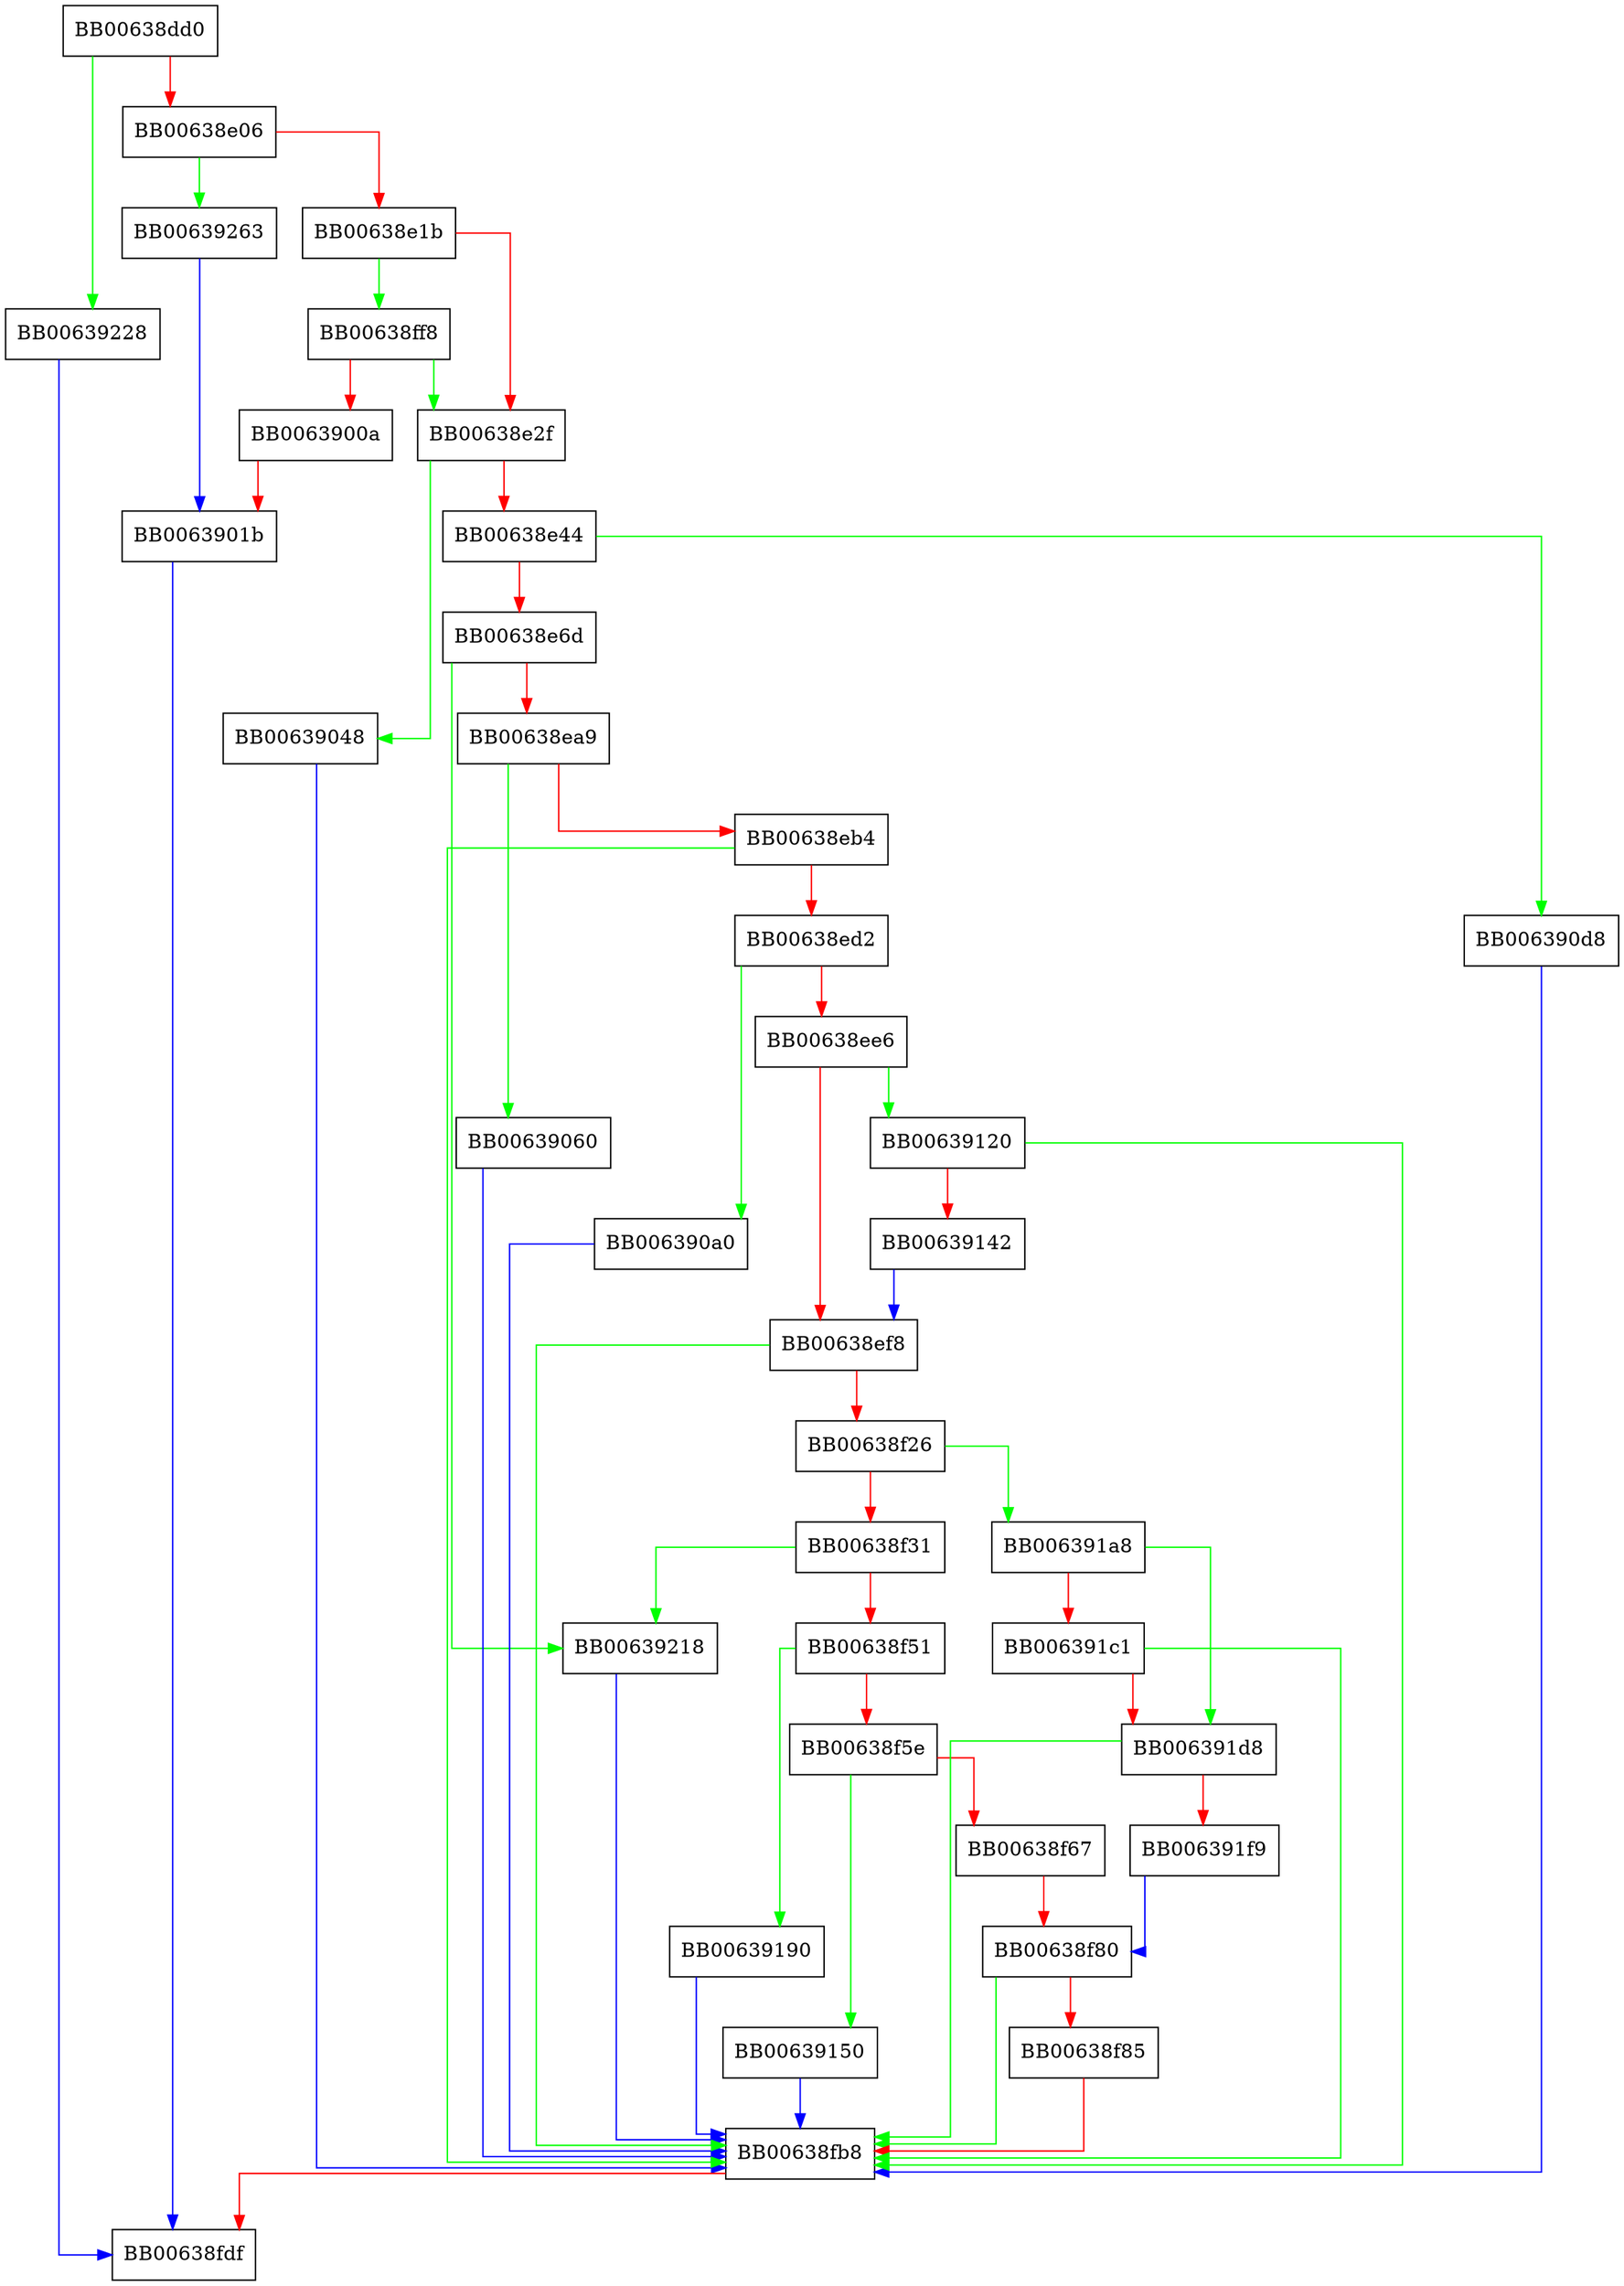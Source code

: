 digraph rsa_ossl_public_decrypt {
  node [shape="box"];
  graph [splines=ortho];
  BB00638dd0 -> BB00639228 [color="green"];
  BB00638dd0 -> BB00638e06 [color="red"];
  BB00638e06 -> BB00639263 [color="green"];
  BB00638e06 -> BB00638e1b [color="red"];
  BB00638e1b -> BB00638ff8 [color="green"];
  BB00638e1b -> BB00638e2f [color="red"];
  BB00638e2f -> BB00639048 [color="green"];
  BB00638e2f -> BB00638e44 [color="red"];
  BB00638e44 -> BB006390d8 [color="green"];
  BB00638e44 -> BB00638e6d [color="red"];
  BB00638e6d -> BB00639218 [color="green"];
  BB00638e6d -> BB00638ea9 [color="red"];
  BB00638ea9 -> BB00639060 [color="green"];
  BB00638ea9 -> BB00638eb4 [color="red"];
  BB00638eb4 -> BB00638fb8 [color="green"];
  BB00638eb4 -> BB00638ed2 [color="red"];
  BB00638ed2 -> BB006390a0 [color="green"];
  BB00638ed2 -> BB00638ee6 [color="red"];
  BB00638ee6 -> BB00639120 [color="green"];
  BB00638ee6 -> BB00638ef8 [color="red"];
  BB00638ef8 -> BB00638fb8 [color="green"];
  BB00638ef8 -> BB00638f26 [color="red"];
  BB00638f26 -> BB006391a8 [color="green"];
  BB00638f26 -> BB00638f31 [color="red"];
  BB00638f31 -> BB00639218 [color="green"];
  BB00638f31 -> BB00638f51 [color="red"];
  BB00638f51 -> BB00639190 [color="green"];
  BB00638f51 -> BB00638f5e [color="red"];
  BB00638f5e -> BB00639150 [color="green"];
  BB00638f5e -> BB00638f67 [color="red"];
  BB00638f67 -> BB00638f80 [color="red"];
  BB00638f80 -> BB00638fb8 [color="green"];
  BB00638f80 -> BB00638f85 [color="red"];
  BB00638f85 -> BB00638fb8 [color="red"];
  BB00638fb8 -> BB00638fdf [color="red"];
  BB00638ff8 -> BB00638e2f [color="green"];
  BB00638ff8 -> BB0063900a [color="red"];
  BB0063900a -> BB0063901b [color="red"];
  BB0063901b -> BB00638fdf [color="blue"];
  BB00639048 -> BB00638fb8 [color="blue"];
  BB00639060 -> BB00638fb8 [color="blue"];
  BB006390a0 -> BB00638fb8 [color="blue"];
  BB006390d8 -> BB00638fb8 [color="blue"];
  BB00639120 -> BB00638fb8 [color="green"];
  BB00639120 -> BB00639142 [color="red"];
  BB00639142 -> BB00638ef8 [color="blue"];
  BB00639150 -> BB00638fb8 [color="blue"];
  BB00639190 -> BB00638fb8 [color="blue"];
  BB006391a8 -> BB006391d8 [color="green"];
  BB006391a8 -> BB006391c1 [color="red"];
  BB006391c1 -> BB00638fb8 [color="green"];
  BB006391c1 -> BB006391d8 [color="red"];
  BB006391d8 -> BB00638fb8 [color="green"];
  BB006391d8 -> BB006391f9 [color="red"];
  BB006391f9 -> BB00638f80 [color="blue"];
  BB00639218 -> BB00638fb8 [color="blue"];
  BB00639228 -> BB00638fdf [color="blue"];
  BB00639263 -> BB0063901b [color="blue"];
}